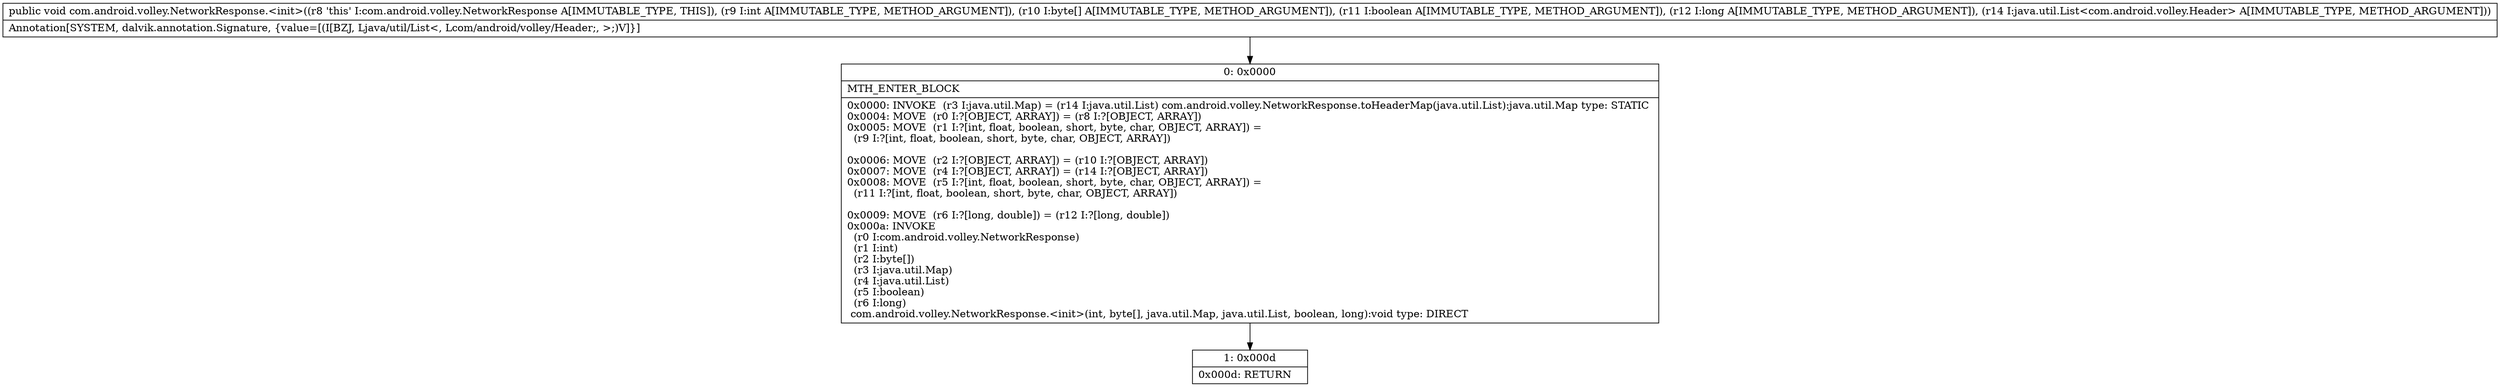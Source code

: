 digraph "CFG forcom.android.volley.NetworkResponse.\<init\>(I[BZJLjava\/util\/List;)V" {
Node_0 [shape=record,label="{0\:\ 0x0000|MTH_ENTER_BLOCK\l|0x0000: INVOKE  (r3 I:java.util.Map) = (r14 I:java.util.List) com.android.volley.NetworkResponse.toHeaderMap(java.util.List):java.util.Map type: STATIC \l0x0004: MOVE  (r0 I:?[OBJECT, ARRAY]) = (r8 I:?[OBJECT, ARRAY]) \l0x0005: MOVE  (r1 I:?[int, float, boolean, short, byte, char, OBJECT, ARRAY]) = \l  (r9 I:?[int, float, boolean, short, byte, char, OBJECT, ARRAY])\l \l0x0006: MOVE  (r2 I:?[OBJECT, ARRAY]) = (r10 I:?[OBJECT, ARRAY]) \l0x0007: MOVE  (r4 I:?[OBJECT, ARRAY]) = (r14 I:?[OBJECT, ARRAY]) \l0x0008: MOVE  (r5 I:?[int, float, boolean, short, byte, char, OBJECT, ARRAY]) = \l  (r11 I:?[int, float, boolean, short, byte, char, OBJECT, ARRAY])\l \l0x0009: MOVE  (r6 I:?[long, double]) = (r12 I:?[long, double]) \l0x000a: INVOKE  \l  (r0 I:com.android.volley.NetworkResponse)\l  (r1 I:int)\l  (r2 I:byte[])\l  (r3 I:java.util.Map)\l  (r4 I:java.util.List)\l  (r5 I:boolean)\l  (r6 I:long)\l com.android.volley.NetworkResponse.\<init\>(int, byte[], java.util.Map, java.util.List, boolean, long):void type: DIRECT \l}"];
Node_1 [shape=record,label="{1\:\ 0x000d|0x000d: RETURN   \l}"];
MethodNode[shape=record,label="{public void com.android.volley.NetworkResponse.\<init\>((r8 'this' I:com.android.volley.NetworkResponse A[IMMUTABLE_TYPE, THIS]), (r9 I:int A[IMMUTABLE_TYPE, METHOD_ARGUMENT]), (r10 I:byte[] A[IMMUTABLE_TYPE, METHOD_ARGUMENT]), (r11 I:boolean A[IMMUTABLE_TYPE, METHOD_ARGUMENT]), (r12 I:long A[IMMUTABLE_TYPE, METHOD_ARGUMENT]), (r14 I:java.util.List\<com.android.volley.Header\> A[IMMUTABLE_TYPE, METHOD_ARGUMENT]))  | Annotation[SYSTEM, dalvik.annotation.Signature, \{value=[(I[BZJ, Ljava\/util\/List\<, Lcom\/android\/volley\/Header;, \>;)V]\}]\l}"];
MethodNode -> Node_0;
Node_0 -> Node_1;
}

